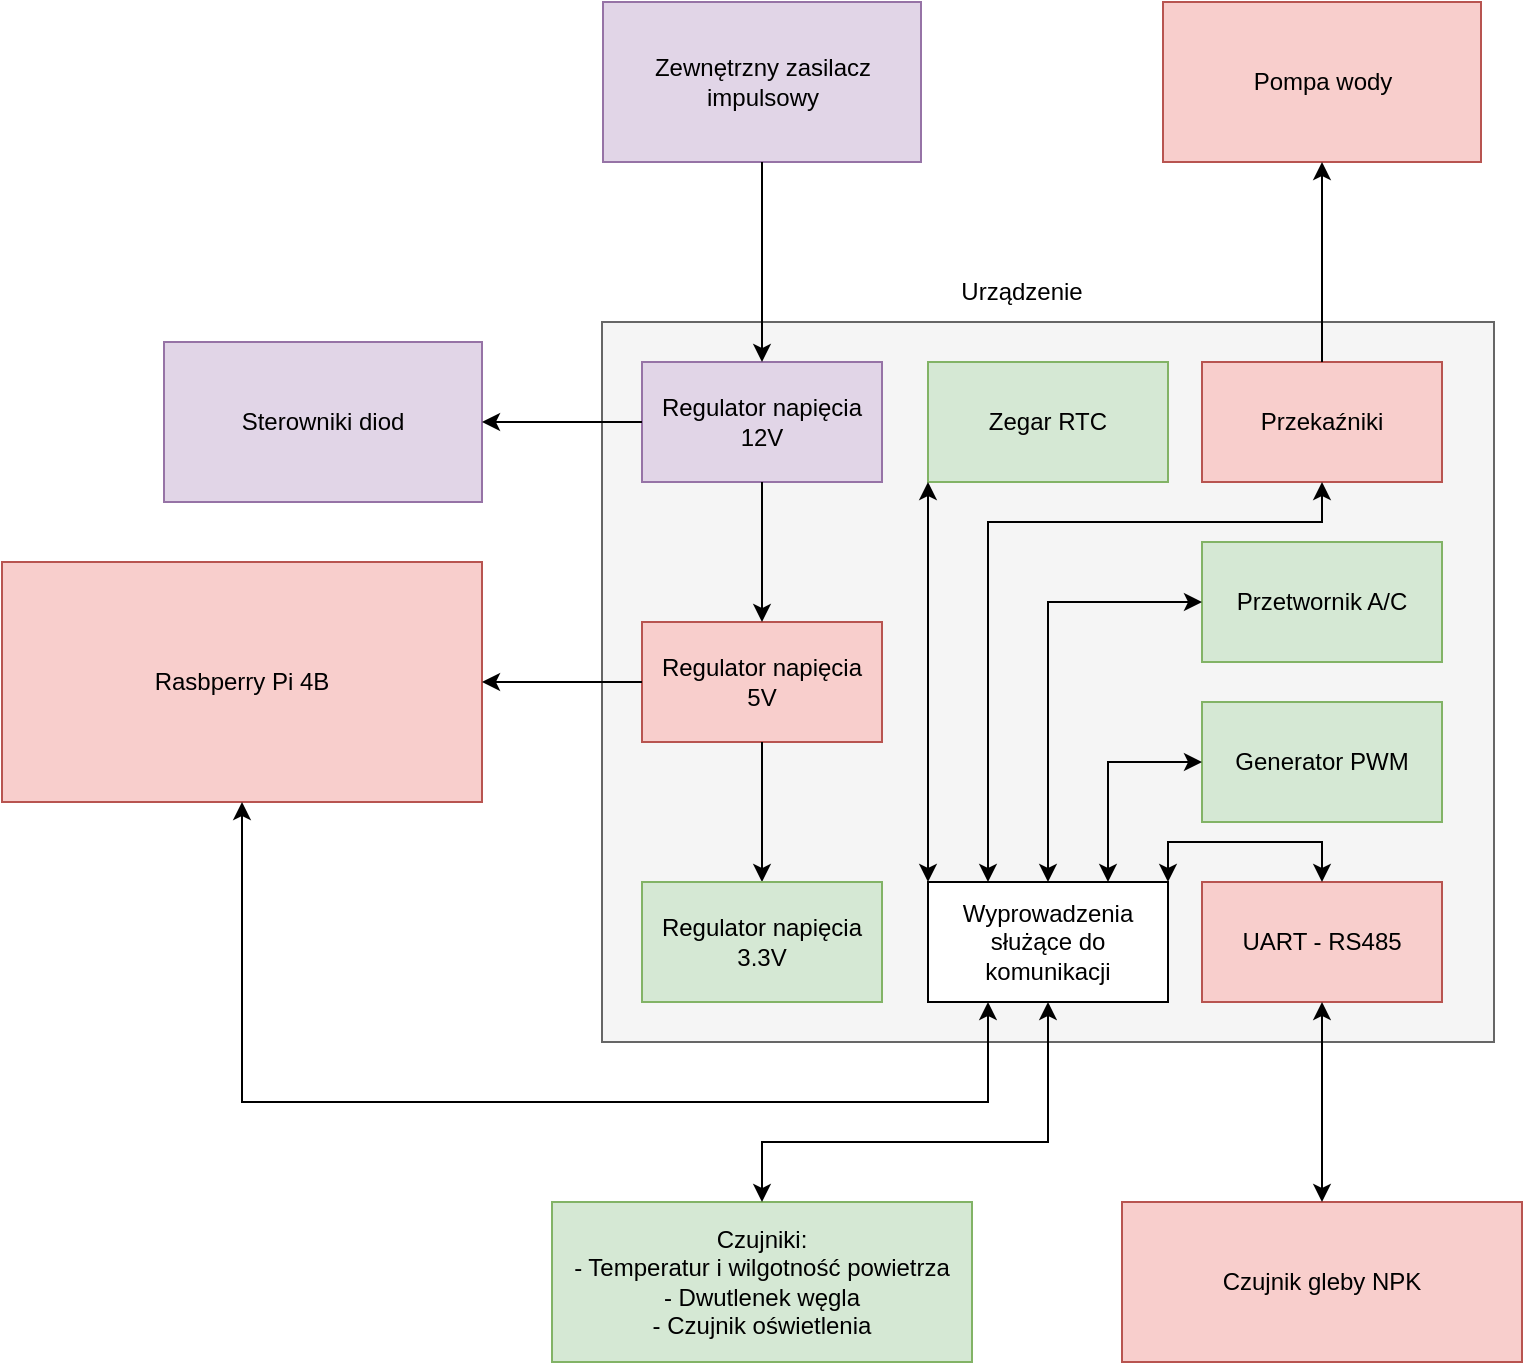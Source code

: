 <mxfile version="24.5.2" type="device">
  <diagram name="Strona-1" id="6HkIy6ulbnla7I3tChoI">
    <mxGraphModel dx="1434" dy="754" grid="1" gridSize="10" guides="1" tooltips="1" connect="1" arrows="1" fold="1" page="1" pageScale="1" pageWidth="827" pageHeight="1169" math="0" shadow="0">
      <root>
        <mxCell id="0" />
        <mxCell id="1" parent="0" />
        <mxCell id="0xC4HbDB4452kfhdaKBw-1" value="&lt;div&gt;Rasbperry Pi 4B&lt;/div&gt;" style="rounded=0;whiteSpace=wrap;html=1;fillColor=#f8cecc;strokeColor=#b85450;" vertex="1" parent="1">
          <mxGeometry x="30" y="310" width="240" height="120" as="geometry" />
        </mxCell>
        <mxCell id="0xC4HbDB4452kfhdaKBw-2" value="" style="rounded=0;whiteSpace=wrap;html=1;fillColor=#f5f5f5;fontColor=#333333;strokeColor=#666666;" vertex="1" parent="1">
          <mxGeometry x="330" y="190" width="446" height="360" as="geometry" />
        </mxCell>
        <mxCell id="0xC4HbDB4452kfhdaKBw-3" value="Przetwornik A/C" style="rounded=0;whiteSpace=wrap;html=1;fillColor=#d5e8d4;strokeColor=#82b366;" vertex="1" parent="1">
          <mxGeometry x="630" y="300" width="120" height="60" as="geometry" />
        </mxCell>
        <mxCell id="0xC4HbDB4452kfhdaKBw-4" value="Regulator napięcia 12V" style="rounded=0;whiteSpace=wrap;html=1;fillColor=#e1d5e7;strokeColor=#9673a6;" vertex="1" parent="1">
          <mxGeometry x="350" y="210" width="120" height="60" as="geometry" />
        </mxCell>
        <mxCell id="0xC4HbDB4452kfhdaKBw-5" value="Regulator napięcia 5V" style="rounded=0;whiteSpace=wrap;html=1;fillColor=#f8cecc;strokeColor=#b85450;" vertex="1" parent="1">
          <mxGeometry x="350" y="340" width="120" height="60" as="geometry" />
        </mxCell>
        <mxCell id="0xC4HbDB4452kfhdaKBw-7" value="Przekaźniki" style="rounded=0;whiteSpace=wrap;html=1;fillColor=#f8cecc;strokeColor=#b85450;" vertex="1" parent="1">
          <mxGeometry x="630" y="210" width="120" height="60" as="geometry" />
        </mxCell>
        <mxCell id="0xC4HbDB4452kfhdaKBw-8" value="Generator PWM" style="rounded=0;whiteSpace=wrap;html=1;fillColor=#d5e8d4;strokeColor=#82b366;" vertex="1" parent="1">
          <mxGeometry x="630" y="380" width="120" height="60" as="geometry" />
        </mxCell>
        <mxCell id="0xC4HbDB4452kfhdaKBw-9" value="Zegar RTC" style="rounded=0;whiteSpace=wrap;html=1;fillColor=#d5e8d4;strokeColor=#82b366;" vertex="1" parent="1">
          <mxGeometry x="493" y="210" width="120" height="60" as="geometry" />
        </mxCell>
        <mxCell id="0xC4HbDB4452kfhdaKBw-11" value="Wyprowadzenia służące do komunikacji" style="rounded=0;whiteSpace=wrap;html=1;" vertex="1" parent="1">
          <mxGeometry x="493" y="470" width="120" height="60" as="geometry" />
        </mxCell>
        <mxCell id="0xC4HbDB4452kfhdaKBw-12" value="UART - RS485" style="rounded=0;whiteSpace=wrap;html=1;fillColor=#f8cecc;strokeColor=#b85450;" vertex="1" parent="1">
          <mxGeometry x="630" y="470" width="120" height="60" as="geometry" />
        </mxCell>
        <mxCell id="0xC4HbDB4452kfhdaKBw-13" value="" style="endArrow=classic;html=1;rounded=0;exitX=0;exitY=0.5;exitDx=0;exitDy=0;entryX=1;entryY=0.5;entryDx=0;entryDy=0;" edge="1" parent="1" source="0xC4HbDB4452kfhdaKBw-5" target="0xC4HbDB4452kfhdaKBw-1">
          <mxGeometry width="50" height="50" relative="1" as="geometry">
            <mxPoint x="110" y="560" as="sourcePoint" />
            <mxPoint x="250" y="510" as="targetPoint" />
          </mxGeometry>
        </mxCell>
        <mxCell id="0xC4HbDB4452kfhdaKBw-16" value="Zewnętrzny zasilacz impulsowy" style="rounded=0;whiteSpace=wrap;html=1;fillColor=#e1d5e7;strokeColor=#9673a6;" vertex="1" parent="1">
          <mxGeometry x="330.5" y="30" width="159" height="80" as="geometry" />
        </mxCell>
        <mxCell id="0xC4HbDB4452kfhdaKBw-17" value="" style="endArrow=classic;html=1;rounded=0;exitX=0.5;exitY=1;exitDx=0;exitDy=0;entryX=0.5;entryY=0;entryDx=0;entryDy=0;" edge="1" parent="1" source="0xC4HbDB4452kfhdaKBw-16" target="0xC4HbDB4452kfhdaKBw-4">
          <mxGeometry width="50" height="50" relative="1" as="geometry">
            <mxPoint x="403" y="320" as="sourcePoint" />
            <mxPoint x="403" y="160" as="targetPoint" />
          </mxGeometry>
        </mxCell>
        <mxCell id="0xC4HbDB4452kfhdaKBw-18" value="" style="endArrow=classic;html=1;rounded=0;exitX=0.5;exitY=1;exitDx=0;exitDy=0;entryX=0.5;entryY=0;entryDx=0;entryDy=0;" edge="1" parent="1" source="0xC4HbDB4452kfhdaKBw-4" target="0xC4HbDB4452kfhdaKBw-5">
          <mxGeometry width="50" height="50" relative="1" as="geometry">
            <mxPoint x="396.5" y="585" as="sourcePoint" />
            <mxPoint x="330" y="645" as="targetPoint" />
          </mxGeometry>
        </mxCell>
        <mxCell id="0xC4HbDB4452kfhdaKBw-19" value="" style="endArrow=classic;html=1;rounded=0;exitX=0.5;exitY=1;exitDx=0;exitDy=0;entryX=0.5;entryY=0;entryDx=0;entryDy=0;" edge="1" parent="1" source="0xC4HbDB4452kfhdaKBw-5" target="0xC4HbDB4452kfhdaKBw-6">
          <mxGeometry width="50" height="50" relative="1" as="geometry">
            <mxPoint x="510" y="450" as="sourcePoint" />
            <mxPoint x="560" y="400" as="targetPoint" />
            <Array as="points">
              <mxPoint x="410" y="440" />
            </Array>
          </mxGeometry>
        </mxCell>
        <mxCell id="0xC4HbDB4452kfhdaKBw-20" value="&lt;div&gt;Czujniki:&lt;/div&gt;&lt;div&gt;- Temperatur i wilgotność powietrza&lt;/div&gt;&lt;div&gt;- Dwutlenek węgla&lt;/div&gt;&lt;div&gt;- Czujnik oświetlenia&lt;br&gt;&lt;/div&gt;" style="rounded=0;whiteSpace=wrap;html=1;fillColor=#d5e8d4;strokeColor=#82b366;" vertex="1" parent="1">
          <mxGeometry x="305" y="630" width="210" height="80" as="geometry" />
        </mxCell>
        <mxCell id="0xC4HbDB4452kfhdaKBw-21" value="" style="endArrow=classic;startArrow=classic;html=1;rounded=0;entryX=0.5;entryY=1;entryDx=0;entryDy=0;exitX=0.5;exitY=0;exitDx=0;exitDy=0;" edge="1" parent="1" source="0xC4HbDB4452kfhdaKBw-20" target="0xC4HbDB4452kfhdaKBw-11">
          <mxGeometry width="50" height="50" relative="1" as="geometry">
            <mxPoint x="330" y="630" as="sourcePoint" />
            <mxPoint x="380" y="580" as="targetPoint" />
            <Array as="points">
              <mxPoint x="410" y="600" />
              <mxPoint x="553" y="600" />
            </Array>
          </mxGeometry>
        </mxCell>
        <mxCell id="0xC4HbDB4452kfhdaKBw-22" value="Czujnik gleby NPK" style="rounded=0;whiteSpace=wrap;html=1;fillColor=#f8cecc;strokeColor=#b85450;" vertex="1" parent="1">
          <mxGeometry x="590" y="630" width="200" height="80" as="geometry" />
        </mxCell>
        <mxCell id="0xC4HbDB4452kfhdaKBw-23" value="" style="endArrow=classic;startArrow=classic;html=1;rounded=0;entryX=0.5;entryY=1;entryDx=0;entryDy=0;exitX=0.5;exitY=0;exitDx=0;exitDy=0;" edge="1" parent="1" source="0xC4HbDB4452kfhdaKBw-22" target="0xC4HbDB4452kfhdaKBw-12">
          <mxGeometry width="50" height="50" relative="1" as="geometry">
            <mxPoint x="640" y="640" as="sourcePoint" />
            <mxPoint x="690" y="590" as="targetPoint" />
          </mxGeometry>
        </mxCell>
        <mxCell id="0xC4HbDB4452kfhdaKBw-6" value="Regulator napięcia 3.3V" style="rounded=0;whiteSpace=wrap;html=1;fillColor=#d5e8d4;strokeColor=#82b366;" vertex="1" parent="1">
          <mxGeometry x="350" y="470" width="120" height="60" as="geometry" />
        </mxCell>
        <mxCell id="0xC4HbDB4452kfhdaKBw-31" value="" style="endArrow=classic;startArrow=classic;html=1;rounded=0;entryX=0.5;entryY=1;entryDx=0;entryDy=0;exitX=0.25;exitY=1;exitDx=0;exitDy=0;" edge="1" parent="1" source="0xC4HbDB4452kfhdaKBw-11" target="0xC4HbDB4452kfhdaKBw-1">
          <mxGeometry width="50" height="50" relative="1" as="geometry">
            <mxPoint x="170" y="570" as="sourcePoint" />
            <mxPoint x="220" y="520" as="targetPoint" />
            <Array as="points">
              <mxPoint x="523" y="580" />
              <mxPoint x="150" y="580" />
            </Array>
          </mxGeometry>
        </mxCell>
        <mxCell id="0xC4HbDB4452kfhdaKBw-36" value="" style="endArrow=classic;startArrow=classic;html=1;rounded=0;entryX=0;entryY=1;entryDx=0;entryDy=0;exitX=0;exitY=0;exitDx=0;exitDy=0;" edge="1" parent="1" source="0xC4HbDB4452kfhdaKBw-11" target="0xC4HbDB4452kfhdaKBw-9">
          <mxGeometry width="50" height="50" relative="1" as="geometry">
            <mxPoint x="520" y="370" as="sourcePoint" />
            <mxPoint x="570" y="320" as="targetPoint" />
          </mxGeometry>
        </mxCell>
        <mxCell id="0xC4HbDB4452kfhdaKBw-38" value="" style="endArrow=classic;startArrow=classic;html=1;rounded=0;entryX=0.5;entryY=1;entryDx=0;entryDy=0;exitX=0.25;exitY=0;exitDx=0;exitDy=0;" edge="1" parent="1" source="0xC4HbDB4452kfhdaKBw-11" target="0xC4HbDB4452kfhdaKBw-7">
          <mxGeometry width="50" height="50" relative="1" as="geometry">
            <mxPoint x="550" y="470" as="sourcePoint" />
            <mxPoint x="560" y="360" as="targetPoint" />
            <Array as="points">
              <mxPoint x="523" y="290" />
              <mxPoint x="630" y="290" />
              <mxPoint x="690" y="290" />
            </Array>
          </mxGeometry>
        </mxCell>
        <mxCell id="0xC4HbDB4452kfhdaKBw-39" value="" style="endArrow=classic;startArrow=classic;html=1;rounded=0;entryX=0;entryY=0.5;entryDx=0;entryDy=0;exitX=0.5;exitY=0;exitDx=0;exitDy=0;" edge="1" parent="1" source="0xC4HbDB4452kfhdaKBw-11" target="0xC4HbDB4452kfhdaKBw-3">
          <mxGeometry width="50" height="50" relative="1" as="geometry">
            <mxPoint x="520" y="420" as="sourcePoint" />
            <mxPoint x="570" y="370" as="targetPoint" />
            <Array as="points">
              <mxPoint x="553" y="330" />
            </Array>
          </mxGeometry>
        </mxCell>
        <mxCell id="0xC4HbDB4452kfhdaKBw-40" value="" style="endArrow=classic;startArrow=classic;html=1;rounded=0;entryX=0;entryY=0.5;entryDx=0;entryDy=0;exitX=0.75;exitY=0;exitDx=0;exitDy=0;" edge="1" parent="1" source="0xC4HbDB4452kfhdaKBw-11" target="0xC4HbDB4452kfhdaKBw-8">
          <mxGeometry width="50" height="50" relative="1" as="geometry">
            <mxPoint x="580" y="450" as="sourcePoint" />
            <mxPoint x="630" y="400" as="targetPoint" />
            <Array as="points">
              <mxPoint x="583" y="410" />
            </Array>
          </mxGeometry>
        </mxCell>
        <mxCell id="0xC4HbDB4452kfhdaKBw-41" value="" style="endArrow=classic;startArrow=classic;html=1;rounded=0;exitX=1;exitY=0;exitDx=0;exitDy=0;entryX=0.5;entryY=0;entryDx=0;entryDy=0;" edge="1" parent="1" source="0xC4HbDB4452kfhdaKBw-11" target="0xC4HbDB4452kfhdaKBw-12">
          <mxGeometry width="50" height="50" relative="1" as="geometry">
            <mxPoint x="160" y="200" as="sourcePoint" />
            <mxPoint x="210" y="150" as="targetPoint" />
            <Array as="points">
              <mxPoint x="613" y="450" />
              <mxPoint x="650" y="450" />
              <mxPoint x="690" y="450" />
            </Array>
          </mxGeometry>
        </mxCell>
        <mxCell id="0xC4HbDB4452kfhdaKBw-44" value="Pompa wody" style="rounded=0;whiteSpace=wrap;html=1;fillColor=#f8cecc;strokeColor=#b85450;" vertex="1" parent="1">
          <mxGeometry x="610.5" y="30" width="159" height="80" as="geometry" />
        </mxCell>
        <mxCell id="0xC4HbDB4452kfhdaKBw-45" value="" style="endArrow=classic;html=1;rounded=0;entryX=0.5;entryY=1;entryDx=0;entryDy=0;exitX=0.5;exitY=0;exitDx=0;exitDy=0;" edge="1" parent="1" source="0xC4HbDB4452kfhdaKBw-7" target="0xC4HbDB4452kfhdaKBw-44">
          <mxGeometry width="50" height="50" relative="1" as="geometry">
            <mxPoint x="650" y="180" as="sourcePoint" />
            <mxPoint x="700" y="130" as="targetPoint" />
          </mxGeometry>
        </mxCell>
        <mxCell id="0xC4HbDB4452kfhdaKBw-46" value="Sterowniki diod" style="rounded=0;whiteSpace=wrap;html=1;fillColor=#e1d5e7;strokeColor=#9673a6;" vertex="1" parent="1">
          <mxGeometry x="111" y="200" width="159" height="80" as="geometry" />
        </mxCell>
        <mxCell id="0xC4HbDB4452kfhdaKBw-47" value="" style="endArrow=classic;html=1;rounded=0;exitX=0;exitY=0.5;exitDx=0;exitDy=0;entryX=1;entryY=0.5;entryDx=0;entryDy=0;" edge="1" parent="1" source="0xC4HbDB4452kfhdaKBw-4" target="0xC4HbDB4452kfhdaKBw-46">
          <mxGeometry width="50" height="50" relative="1" as="geometry">
            <mxPoint x="270" y="290" as="sourcePoint" />
            <mxPoint x="320" y="240" as="targetPoint" />
          </mxGeometry>
        </mxCell>
        <mxCell id="0xC4HbDB4452kfhdaKBw-49" value="Urządzenie" style="text;html=1;align=center;verticalAlign=middle;whiteSpace=wrap;rounded=0;" vertex="1" parent="1">
          <mxGeometry x="510" y="160" width="60" height="30" as="geometry" />
        </mxCell>
      </root>
    </mxGraphModel>
  </diagram>
</mxfile>
